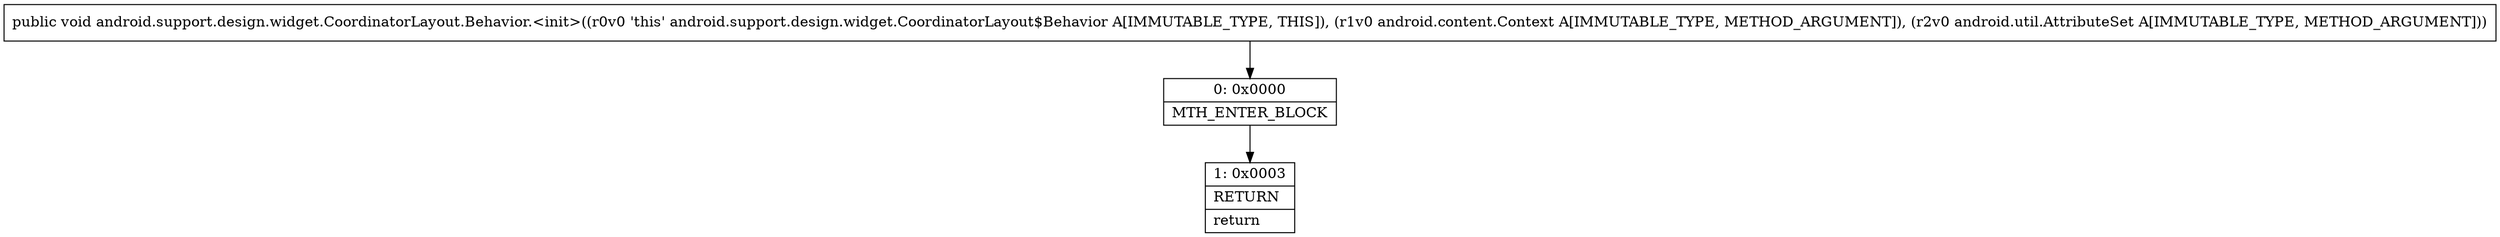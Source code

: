 digraph "CFG forandroid.support.design.widget.CoordinatorLayout.Behavior.\<init\>(Landroid\/content\/Context;Landroid\/util\/AttributeSet;)V" {
Node_0 [shape=record,label="{0\:\ 0x0000|MTH_ENTER_BLOCK\l}"];
Node_1 [shape=record,label="{1\:\ 0x0003|RETURN\l|return\l}"];
MethodNode[shape=record,label="{public void android.support.design.widget.CoordinatorLayout.Behavior.\<init\>((r0v0 'this' android.support.design.widget.CoordinatorLayout$Behavior A[IMMUTABLE_TYPE, THIS]), (r1v0 android.content.Context A[IMMUTABLE_TYPE, METHOD_ARGUMENT]), (r2v0 android.util.AttributeSet A[IMMUTABLE_TYPE, METHOD_ARGUMENT])) }"];
MethodNode -> Node_0;
Node_0 -> Node_1;
}

